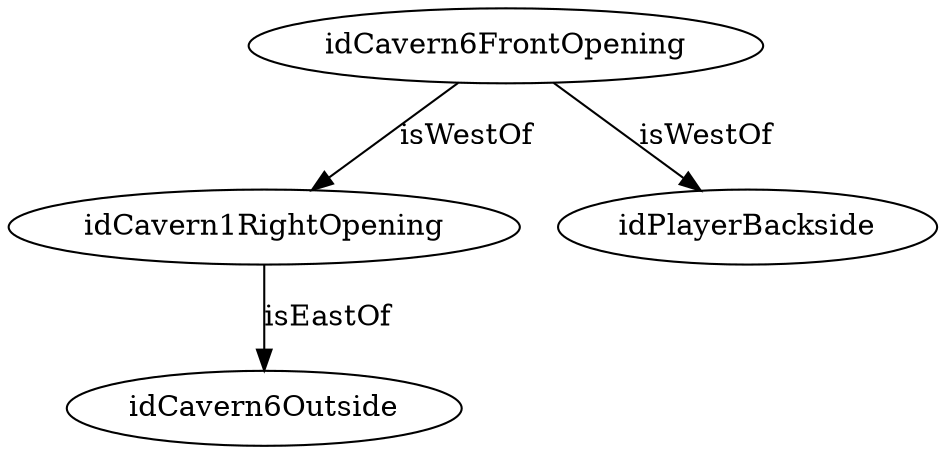 strict digraph  {
idCavern6FrontOpening [node_type=entity_node, root=root];
idCavern1RightOpening;
idPlayerBackside;
idCavern6Outside;
idCavern6FrontOpening -> idCavern1RightOpening  [edge_type=relationship, label=isWestOf];
idCavern6FrontOpening -> idPlayerBackside  [edge_type=relationship, label=isWestOf];
idCavern1RightOpening -> idCavern6Outside  [edge_type=relationship, label=isEastOf];
}
